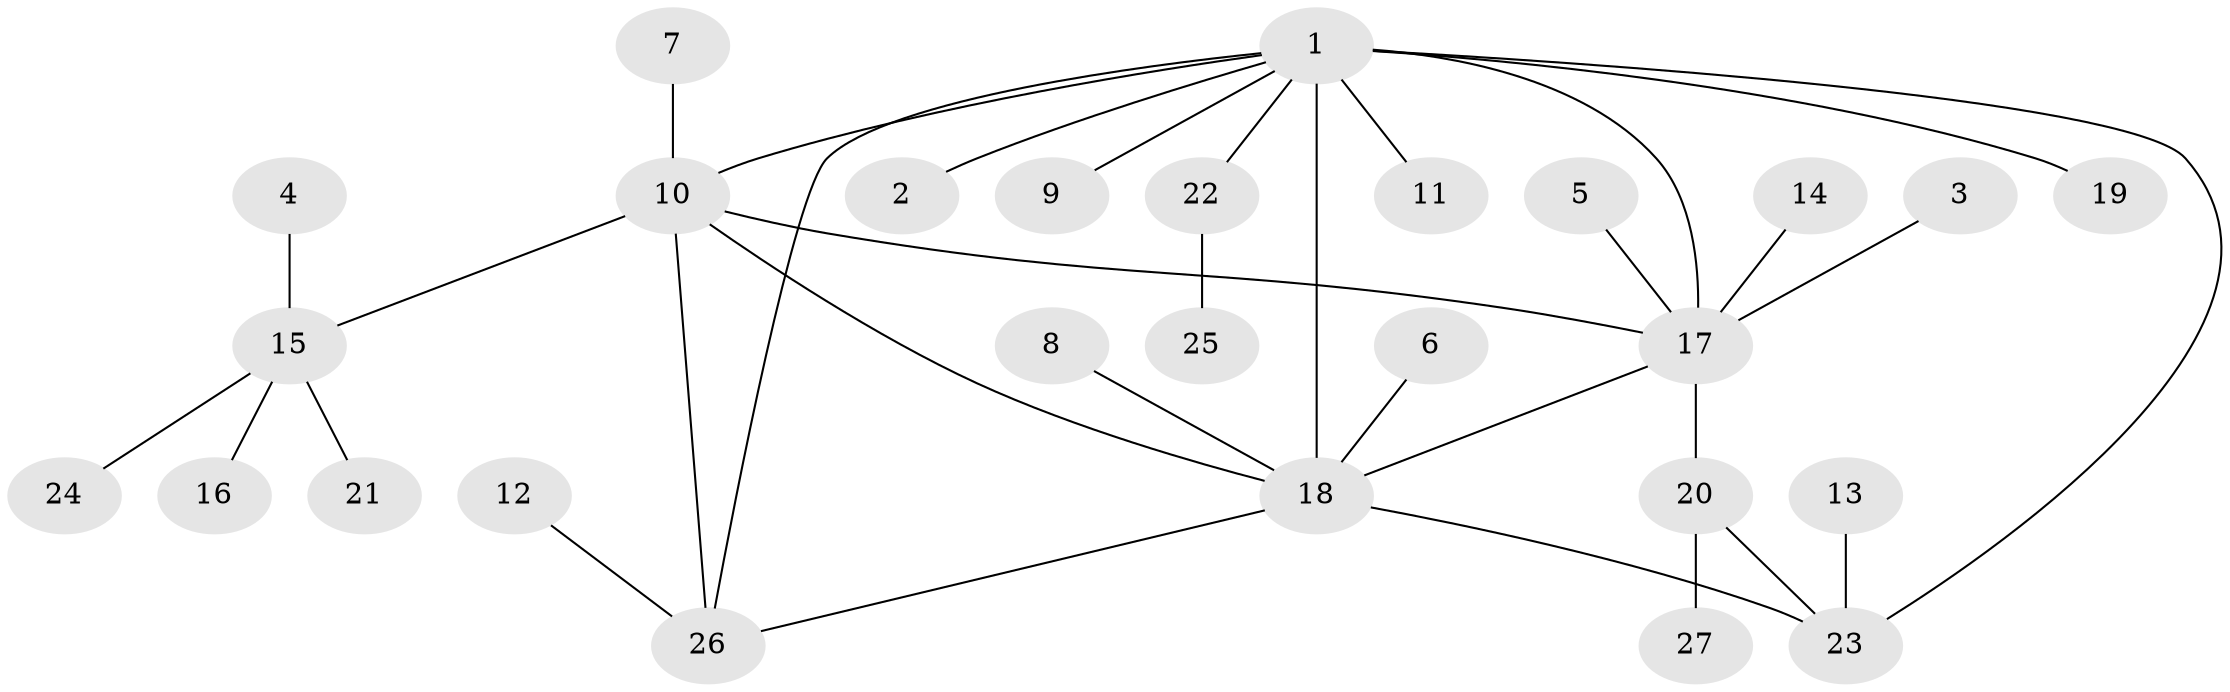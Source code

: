 // original degree distribution, {7: 0.05660377358490566, 4: 0.03773584905660377, 8: 0.018867924528301886, 9: 0.018867924528301886, 5: 0.03773584905660377, 2: 0.16981132075471697, 6: 0.018867924528301886, 3: 0.09433962264150944, 1: 0.5471698113207547}
// Generated by graph-tools (version 1.1) at 2025/26/03/09/25 03:26:45]
// undirected, 27 vertices, 33 edges
graph export_dot {
graph [start="1"]
  node [color=gray90,style=filled];
  1;
  2;
  3;
  4;
  5;
  6;
  7;
  8;
  9;
  10;
  11;
  12;
  13;
  14;
  15;
  16;
  17;
  18;
  19;
  20;
  21;
  22;
  23;
  24;
  25;
  26;
  27;
  1 -- 2 [weight=1.0];
  1 -- 9 [weight=1.0];
  1 -- 10 [weight=2.0];
  1 -- 11 [weight=1.0];
  1 -- 17 [weight=2.0];
  1 -- 18 [weight=2.0];
  1 -- 19 [weight=1.0];
  1 -- 22 [weight=1.0];
  1 -- 23 [weight=1.0];
  1 -- 26 [weight=1.0];
  3 -- 17 [weight=1.0];
  4 -- 15 [weight=1.0];
  5 -- 17 [weight=1.0];
  6 -- 18 [weight=1.0];
  7 -- 10 [weight=1.0];
  8 -- 18 [weight=1.0];
  10 -- 15 [weight=1.0];
  10 -- 17 [weight=1.0];
  10 -- 18 [weight=1.0];
  10 -- 26 [weight=1.0];
  12 -- 26 [weight=1.0];
  13 -- 23 [weight=1.0];
  14 -- 17 [weight=1.0];
  15 -- 16 [weight=1.0];
  15 -- 21 [weight=1.0];
  15 -- 24 [weight=1.0];
  17 -- 18 [weight=1.0];
  17 -- 20 [weight=1.0];
  18 -- 23 [weight=1.0];
  18 -- 26 [weight=1.0];
  20 -- 23 [weight=1.0];
  20 -- 27 [weight=1.0];
  22 -- 25 [weight=1.0];
}
